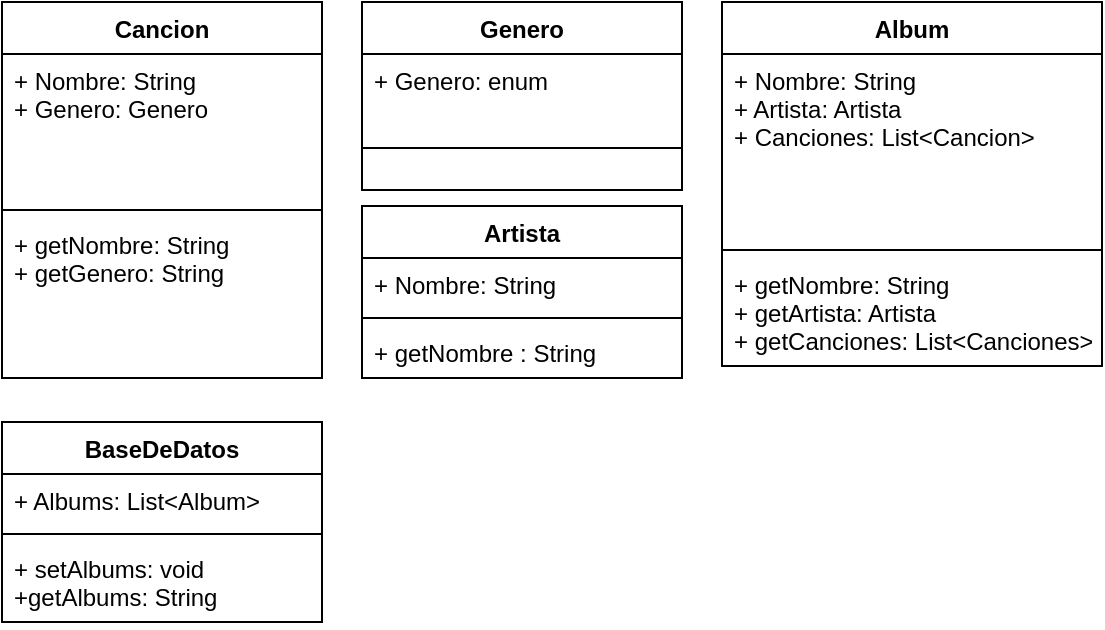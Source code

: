 <mxfile version="20.8.22" type="device"><diagram name="Página-1" id="7mibmQEBqLX2YzxU4wdx"><mxGraphModel dx="671" dy="738" grid="1" gridSize="10" guides="1" tooltips="1" connect="1" arrows="1" fold="1" page="1" pageScale="1" pageWidth="827" pageHeight="1169" math="0" shadow="0"><root><mxCell id="0"/><mxCell id="1" parent="0"/><mxCell id="ipSf0QwleLHLkl8OzBkC-1" value="Cancion" style="swimlane;fontStyle=1;align=center;verticalAlign=top;childLayout=stackLayout;horizontal=1;startSize=26;horizontalStack=0;resizeParent=1;resizeParentMax=0;resizeLast=0;collapsible=1;marginBottom=0;" vertex="1" parent="1"><mxGeometry x="90" y="80" width="160" height="188" as="geometry"/></mxCell><mxCell id="ipSf0QwleLHLkl8OzBkC-2" value="+ Nombre: String&#10;+ Genero: Genero" style="text;strokeColor=none;fillColor=none;align=left;verticalAlign=top;spacingLeft=4;spacingRight=4;overflow=hidden;rotatable=0;points=[[0,0.5],[1,0.5]];portConstraint=eastwest;" vertex="1" parent="ipSf0QwleLHLkl8OzBkC-1"><mxGeometry y="26" width="160" height="74" as="geometry"/></mxCell><mxCell id="ipSf0QwleLHLkl8OzBkC-3" value="" style="line;strokeWidth=1;fillColor=none;align=left;verticalAlign=middle;spacingTop=-1;spacingLeft=3;spacingRight=3;rotatable=0;labelPosition=right;points=[];portConstraint=eastwest;strokeColor=inherit;" vertex="1" parent="ipSf0QwleLHLkl8OzBkC-1"><mxGeometry y="100" width="160" height="8" as="geometry"/></mxCell><mxCell id="ipSf0QwleLHLkl8OzBkC-4" value="+ getNombre: String&#10;+ getGenero: String&#10;" style="text;strokeColor=none;fillColor=none;align=left;verticalAlign=top;spacingLeft=4;spacingRight=4;overflow=hidden;rotatable=0;points=[[0,0.5],[1,0.5]];portConstraint=eastwest;" vertex="1" parent="ipSf0QwleLHLkl8OzBkC-1"><mxGeometry y="108" width="160" height="80" as="geometry"/></mxCell><mxCell id="ipSf0QwleLHLkl8OzBkC-5" value="Genero" style="swimlane;fontStyle=1;align=center;verticalAlign=top;childLayout=stackLayout;horizontal=1;startSize=26;horizontalStack=0;resizeParent=1;resizeParentMax=0;resizeLast=0;collapsible=1;marginBottom=0;" vertex="1" parent="1"><mxGeometry x="270" y="80" width="160" height="94" as="geometry"/></mxCell><mxCell id="ipSf0QwleLHLkl8OzBkC-6" value="+ Genero: enum" style="text;strokeColor=none;fillColor=none;align=left;verticalAlign=top;spacingLeft=4;spacingRight=4;overflow=hidden;rotatable=0;points=[[0,0.5],[1,0.5]];portConstraint=eastwest;" vertex="1" parent="ipSf0QwleLHLkl8OzBkC-5"><mxGeometry y="26" width="160" height="26" as="geometry"/></mxCell><mxCell id="ipSf0QwleLHLkl8OzBkC-7" value="" style="line;strokeWidth=1;fillColor=none;align=left;verticalAlign=middle;spacingTop=-1;spacingLeft=3;spacingRight=3;rotatable=0;labelPosition=right;points=[];portConstraint=eastwest;strokeColor=inherit;" vertex="1" parent="ipSf0QwleLHLkl8OzBkC-5"><mxGeometry y="52" width="160" height="42" as="geometry"/></mxCell><mxCell id="ipSf0QwleLHLkl8OzBkC-9" value="Artista" style="swimlane;fontStyle=1;align=center;verticalAlign=top;childLayout=stackLayout;horizontal=1;startSize=26;horizontalStack=0;resizeParent=1;resizeParentMax=0;resizeLast=0;collapsible=1;marginBottom=0;" vertex="1" parent="1"><mxGeometry x="270" y="182" width="160" height="86" as="geometry"/></mxCell><mxCell id="ipSf0QwleLHLkl8OzBkC-10" value="+ Nombre: String" style="text;strokeColor=none;fillColor=none;align=left;verticalAlign=top;spacingLeft=4;spacingRight=4;overflow=hidden;rotatable=0;points=[[0,0.5],[1,0.5]];portConstraint=eastwest;" vertex="1" parent="ipSf0QwleLHLkl8OzBkC-9"><mxGeometry y="26" width="160" height="26" as="geometry"/></mxCell><mxCell id="ipSf0QwleLHLkl8OzBkC-11" value="" style="line;strokeWidth=1;fillColor=none;align=left;verticalAlign=middle;spacingTop=-1;spacingLeft=3;spacingRight=3;rotatable=0;labelPosition=right;points=[];portConstraint=eastwest;strokeColor=inherit;" vertex="1" parent="ipSf0QwleLHLkl8OzBkC-9"><mxGeometry y="52" width="160" height="8" as="geometry"/></mxCell><mxCell id="ipSf0QwleLHLkl8OzBkC-12" value="+ getNombre : String" style="text;strokeColor=none;fillColor=none;align=left;verticalAlign=top;spacingLeft=4;spacingRight=4;overflow=hidden;rotatable=0;points=[[0,0.5],[1,0.5]];portConstraint=eastwest;" vertex="1" parent="ipSf0QwleLHLkl8OzBkC-9"><mxGeometry y="60" width="160" height="26" as="geometry"/></mxCell><mxCell id="ipSf0QwleLHLkl8OzBkC-13" value="Album" style="swimlane;fontStyle=1;align=center;verticalAlign=top;childLayout=stackLayout;horizontal=1;startSize=26;horizontalStack=0;resizeParent=1;resizeParentMax=0;resizeLast=0;collapsible=1;marginBottom=0;" vertex="1" parent="1"><mxGeometry x="450" y="80" width="190" height="182" as="geometry"/></mxCell><mxCell id="ipSf0QwleLHLkl8OzBkC-14" value="+ Nombre: String&#10;+ Artista: Artista&#10;+ Canciones: List&lt;Cancion&gt;" style="text;strokeColor=none;fillColor=none;align=left;verticalAlign=top;spacingLeft=4;spacingRight=4;overflow=hidden;rotatable=0;points=[[0,0.5],[1,0.5]];portConstraint=eastwest;" vertex="1" parent="ipSf0QwleLHLkl8OzBkC-13"><mxGeometry y="26" width="190" height="94" as="geometry"/></mxCell><mxCell id="ipSf0QwleLHLkl8OzBkC-15" value="" style="line;strokeWidth=1;fillColor=none;align=left;verticalAlign=middle;spacingTop=-1;spacingLeft=3;spacingRight=3;rotatable=0;labelPosition=right;points=[];portConstraint=eastwest;strokeColor=inherit;" vertex="1" parent="ipSf0QwleLHLkl8OzBkC-13"><mxGeometry y="120" width="190" height="8" as="geometry"/></mxCell><mxCell id="ipSf0QwleLHLkl8OzBkC-16" value="+ getNombre: String&#10;+ getArtista: Artista&#10;+ getCanciones: List&lt;Canciones&gt;&#10;" style="text;strokeColor=none;fillColor=none;align=left;verticalAlign=top;spacingLeft=4;spacingRight=4;overflow=hidden;rotatable=0;points=[[0,0.5],[1,0.5]];portConstraint=eastwest;" vertex="1" parent="ipSf0QwleLHLkl8OzBkC-13"><mxGeometry y="128" width="190" height="54" as="geometry"/></mxCell><mxCell id="ipSf0QwleLHLkl8OzBkC-17" value="BaseDeDatos" style="swimlane;fontStyle=1;align=center;verticalAlign=top;childLayout=stackLayout;horizontal=1;startSize=26;horizontalStack=0;resizeParent=1;resizeParentMax=0;resizeLast=0;collapsible=1;marginBottom=0;" vertex="1" parent="1"><mxGeometry x="90" y="290" width="160" height="100" as="geometry"/></mxCell><mxCell id="ipSf0QwleLHLkl8OzBkC-18" value="+ Albums: List&lt;Album&gt;" style="text;strokeColor=none;fillColor=none;align=left;verticalAlign=top;spacingLeft=4;spacingRight=4;overflow=hidden;rotatable=0;points=[[0,0.5],[1,0.5]];portConstraint=eastwest;" vertex="1" parent="ipSf0QwleLHLkl8OzBkC-17"><mxGeometry y="26" width="160" height="26" as="geometry"/></mxCell><mxCell id="ipSf0QwleLHLkl8OzBkC-19" value="" style="line;strokeWidth=1;fillColor=none;align=left;verticalAlign=middle;spacingTop=-1;spacingLeft=3;spacingRight=3;rotatable=0;labelPosition=right;points=[];portConstraint=eastwest;strokeColor=inherit;" vertex="1" parent="ipSf0QwleLHLkl8OzBkC-17"><mxGeometry y="52" width="160" height="8" as="geometry"/></mxCell><mxCell id="ipSf0QwleLHLkl8OzBkC-20" value="+ setAlbums: void&#10;+getAlbums: String" style="text;strokeColor=none;fillColor=none;align=left;verticalAlign=top;spacingLeft=4;spacingRight=4;overflow=hidden;rotatable=0;points=[[0,0.5],[1,0.5]];portConstraint=eastwest;" vertex="1" parent="ipSf0QwleLHLkl8OzBkC-17"><mxGeometry y="60" width="160" height="40" as="geometry"/></mxCell></root></mxGraphModel></diagram></mxfile>